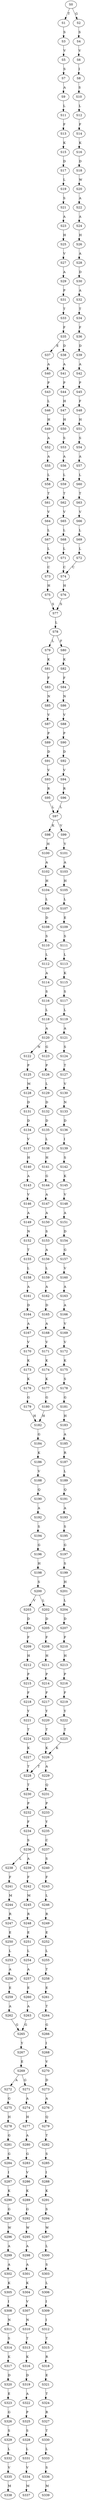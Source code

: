 strict digraph  {
	S0 -> S1 [ label = T ];
	S0 -> S2 [ label = G ];
	S1 -> S3 [ label = S ];
	S2 -> S4 [ label = S ];
	S3 -> S5 [ label = V ];
	S4 -> S6 [ label = V ];
	S5 -> S7 [ label = S ];
	S6 -> S8 [ label = I ];
	S7 -> S9 [ label = A ];
	S8 -> S10 [ label = S ];
	S9 -> S11 [ label = L ];
	S10 -> S12 [ label = L ];
	S11 -> S13 [ label = F ];
	S12 -> S14 [ label = F ];
	S13 -> S15 [ label = K ];
	S14 -> S16 [ label = K ];
	S15 -> S17 [ label = D ];
	S16 -> S18 [ label = D ];
	S17 -> S19 [ label = L ];
	S18 -> S20 [ label = W ];
	S19 -> S21 [ label = S ];
	S20 -> S22 [ label = A ];
	S21 -> S23 [ label = A ];
	S22 -> S24 [ label = A ];
	S23 -> S25 [ label = H ];
	S24 -> S26 [ label = H ];
	S25 -> S27 [ label = V ];
	S26 -> S28 [ label = A ];
	S27 -> S29 [ label = A ];
	S28 -> S30 [ label = D ];
	S29 -> S31 [ label = P ];
	S30 -> S32 [ label = A ];
	S31 -> S33 [ label = T ];
	S32 -> S34 [ label = T ];
	S33 -> S35 [ label = F ];
	S34 -> S36 [ label = F ];
	S35 -> S37 [ label = E ];
	S35 -> S38 [ label = D ];
	S36 -> S39 [ label = D ];
	S37 -> S40 [ label = A ];
	S38 -> S41 [ label = A ];
	S39 -> S42 [ label = A ];
	S40 -> S43 [ label = P ];
	S41 -> S44 [ label = P ];
	S42 -> S45 [ label = P ];
	S43 -> S46 [ label = L ];
	S44 -> S47 [ label = H ];
	S45 -> S48 [ label = F ];
	S46 -> S49 [ label = H ];
	S47 -> S50 [ label = H ];
	S48 -> S51 [ label = H ];
	S49 -> S52 [ label = A ];
	S50 -> S53 [ label = S ];
	S51 -> S54 [ label = S ];
	S52 -> S55 [ label = A ];
	S53 -> S56 [ label = A ];
	S54 -> S57 [ label = A ];
	S55 -> S58 [ label = L ];
	S56 -> S59 [ label = L ];
	S57 -> S60 [ label = L ];
	S58 -> S61 [ label = T ];
	S59 -> S62 [ label = T ];
	S60 -> S63 [ label = T ];
	S61 -> S64 [ label = V ];
	S62 -> S65 [ label = V ];
	S63 -> S66 [ label = V ];
	S64 -> S67 [ label = L ];
	S65 -> S68 [ label = L ];
	S66 -> S69 [ label = L ];
	S67 -> S70 [ label = L ];
	S68 -> S71 [ label = L ];
	S69 -> S72 [ label = L ];
	S70 -> S73 [ label = C ];
	S71 -> S74 [ label = C ];
	S72 -> S74 [ label = C ];
	S73 -> S75 [ label = H ];
	S74 -> S76 [ label = H ];
	S75 -> S77 [ label = S ];
	S76 -> S77 [ label = S ];
	S77 -> S78 [ label = L ];
	S78 -> S79 [ label = L ];
	S78 -> S80 [ label = F ];
	S79 -> S81 [ label = K ];
	S80 -> S82 [ label = K ];
	S81 -> S83 [ label = F ];
	S82 -> S84 [ label = F ];
	S83 -> S85 [ label = N ];
	S84 -> S86 [ label = N ];
	S85 -> S87 [ label = V ];
	S86 -> S88 [ label = V ];
	S87 -> S89 [ label = P ];
	S88 -> S90 [ label = P ];
	S89 -> S91 [ label = D ];
	S90 -> S92 [ label = D ];
	S91 -> S93 [ label = V ];
	S92 -> S94 [ label = V ];
	S93 -> S95 [ label = R ];
	S94 -> S96 [ label = R ];
	S95 -> S97 [ label = L ];
	S96 -> S97 [ label = L ];
	S97 -> S98 [ label = K ];
	S97 -> S99 [ label = V ];
	S98 -> S100 [ label = H ];
	S99 -> S101 [ label = Y ];
	S100 -> S102 [ label = A ];
	S101 -> S103 [ label = A ];
	S102 -> S104 [ label = H ];
	S103 -> S105 [ label = H ];
	S104 -> S106 [ label = L ];
	S105 -> S107 [ label = L ];
	S106 -> S108 [ label = D ];
	S107 -> S109 [ label = E ];
	S108 -> S110 [ label = S ];
	S109 -> S111 [ label = S ];
	S110 -> S112 [ label = L ];
	S111 -> S113 [ label = L ];
	S112 -> S114 [ label = A ];
	S113 -> S115 [ label = K ];
	S114 -> S116 [ label = S ];
	S115 -> S117 [ label = S ];
	S116 -> S118 [ label = L ];
	S117 -> S119 [ label = L ];
	S118 -> S120 [ label = A ];
	S119 -> S121 [ label = A ];
	S120 -> S122 [ label = N ];
	S120 -> S123 [ label = G ];
	S121 -> S124 [ label = S ];
	S122 -> S125 [ label = P ];
	S123 -> S126 [ label = P ];
	S124 -> S127 [ label = T ];
	S125 -> S128 [ label = M ];
	S126 -> S129 [ label = L ];
	S127 -> S130 [ label = V ];
	S128 -> S131 [ label = D ];
	S129 -> S132 [ label = D ];
	S130 -> S133 [ label = N ];
	S131 -> S134 [ label = D ];
	S132 -> S135 [ label = D ];
	S133 -> S136 [ label = D ];
	S134 -> S137 [ label = V ];
	S135 -> S138 [ label = L ];
	S136 -> S139 [ label = I ];
	S137 -> S140 [ label = H ];
	S138 -> S141 [ label = H ];
	S139 -> S142 [ label = S ];
	S140 -> S143 [ label = A ];
	S141 -> S144 [ label = G ];
	S142 -> S145 [ label = K ];
	S143 -> S146 [ label = V ];
	S144 -> S147 [ label = A ];
	S145 -> S148 [ label = V ];
	S146 -> S149 [ label = A ];
	S147 -> S150 [ label = A ];
	S148 -> S151 [ label = A ];
	S149 -> S152 [ label = N ];
	S150 -> S153 [ label = S ];
	S151 -> S154 [ label = D ];
	S152 -> S155 [ label = T ];
	S153 -> S156 [ label = A ];
	S154 -> S157 [ label = G ];
	S155 -> S158 [ label = L ];
	S156 -> S159 [ label = L ];
	S157 -> S160 [ label = V ];
	S158 -> S161 [ label = A ];
	S159 -> S162 [ label = A ];
	S160 -> S163 [ label = A ];
	S161 -> S164 [ label = D ];
	S162 -> S165 [ label = D ];
	S163 -> S166 [ label = A ];
	S164 -> S167 [ label = A ];
	S165 -> S168 [ label = A ];
	S166 -> S169 [ label = V ];
	S167 -> S170 [ label = V ];
	S168 -> S171 [ label = V ];
	S169 -> S172 [ label = V ];
	S170 -> S173 [ label = K ];
	S171 -> S174 [ label = K ];
	S172 -> S175 [ label = K ];
	S173 -> S176 [ label = K ];
	S174 -> S177 [ label = K ];
	S175 -> S178 [ label = S ];
	S176 -> S179 [ label = G ];
	S177 -> S180 [ label = G ];
	S178 -> S181 [ label = G ];
	S179 -> S182 [ label = H ];
	S180 -> S182 [ label = H ];
	S181 -> S183 [ label = H ];
	S182 -> S184 [ label = G ];
	S183 -> S185 [ label = A ];
	S184 -> S186 [ label = K ];
	S185 -> S187 [ label = R ];
	S186 -> S188 [ label = V ];
	S187 -> S189 [ label = L ];
	S188 -> S190 [ label = Q ];
	S189 -> S191 [ label = Q ];
	S190 -> S192 [ label = A ];
	S191 -> S193 [ label = A ];
	S192 -> S194 [ label = S ];
	S193 -> S195 [ label = S ];
	S194 -> S196 [ label = G ];
	S195 -> S197 [ label = G ];
	S196 -> S198 [ label = H ];
	S197 -> S199 [ label = S ];
	S198 -> S200 [ label = S ];
	S199 -> S201 [ label = H ];
	S200 -> S202 [ label = L ];
	S200 -> S203 [ label = V ];
	S201 -> S204 [ label = L ];
	S202 -> S205 [ label = D ];
	S203 -> S206 [ label = D ];
	S204 -> S207 [ label = D ];
	S205 -> S208 [ label = F ];
	S206 -> S209 [ label = F ];
	S207 -> S210 [ label = F ];
	S208 -> S211 [ label = H ];
	S209 -> S212 [ label = H ];
	S210 -> S213 [ label = H ];
	S211 -> S214 [ label = P ];
	S212 -> S215 [ label = P ];
	S213 -> S216 [ label = P ];
	S214 -> S217 [ label = F ];
	S215 -> S218 [ label = F ];
	S216 -> S219 [ label = F ];
	S217 -> S220 [ label = Y ];
	S218 -> S221 [ label = Y ];
	S219 -> S222 [ label = Y ];
	S220 -> S223 [ label = T ];
	S221 -> S224 [ label = T ];
	S222 -> S225 [ label = T ];
	S223 -> S226 [ label = K ];
	S224 -> S227 [ label = K ];
	S225 -> S226 [ label = K ];
	S226 -> S228 [ label = T ];
	S226 -> S229 [ label = A ];
	S227 -> S228 [ label = T ];
	S228 -> S230 [ label = T ];
	S229 -> S231 [ label = Q ];
	S230 -> S232 [ label = P ];
	S231 -> S233 [ label = P ];
	S232 -> S234 [ label = F ];
	S233 -> S235 [ label = Y ];
	S234 -> S236 [ label = S ];
	S235 -> S237 [ label = C ];
	S236 -> S238 [ label = L ];
	S236 -> S239 [ label = A ];
	S237 -> S240 [ label = S ];
	S238 -> S241 [ label = F ];
	S239 -> S242 [ label = F ];
	S240 -> S243 [ label = F ];
	S241 -> S244 [ label = M ];
	S242 -> S245 [ label = M ];
	S243 -> S246 [ label = L ];
	S244 -> S247 [ label = R ];
	S245 -> S248 [ label = R ];
	S246 -> S249 [ label = R ];
	S247 -> S250 [ label = E ];
	S248 -> S251 [ label = E ];
	S249 -> S252 [ label = E ];
	S250 -> S253 [ label = L ];
	S251 -> S254 [ label = L ];
	S252 -> S255 [ label = L ];
	S253 -> S256 [ label = A ];
	S254 -> S257 [ label = A ];
	S255 -> S258 [ label = T ];
	S256 -> S259 [ label = E ];
	S257 -> S260 [ label = E ];
	S258 -> S261 [ label = E ];
	S259 -> S262 [ label = A ];
	S260 -> S263 [ label = A ];
	S261 -> S264 [ label = T ];
	S262 -> S265 [ label = G ];
	S263 -> S265 [ label = G ];
	S264 -> S266 [ label = G ];
	S265 -> S267 [ label = Y ];
	S266 -> S268 [ label = I ];
	S267 -> S269 [ label = E ];
	S268 -> S270 [ label = V ];
	S269 -> S271 [ label = G ];
	S269 -> S272 [ label = A ];
	S270 -> S273 [ label = D ];
	S271 -> S274 [ label = A ];
	S272 -> S275 [ label = G ];
	S273 -> S276 [ label = A ];
	S274 -> S277 [ label = H ];
	S275 -> S278 [ label = H ];
	S276 -> S279 [ label = Q ];
	S277 -> S280 [ label = A ];
	S278 -> S281 [ label = G ];
	S279 -> S282 [ label = T ];
	S280 -> S283 [ label = G ];
	S281 -> S284 [ label = G ];
	S282 -> S285 [ label = S ];
	S283 -> S286 [ label = V ];
	S284 -> S287 [ label = I ];
	S285 -> S288 [ label = I ];
	S286 -> S289 [ label = K ];
	S287 -> S290 [ label = K ];
	S288 -> S291 [ label = K ];
	S289 -> S292 [ label = G ];
	S290 -> S293 [ label = G ];
	S291 -> S294 [ label = S ];
	S292 -> S295 [ label = W ];
	S293 -> S296 [ label = W ];
	S294 -> S297 [ label = W ];
	S295 -> S298 [ label = A ];
	S296 -> S299 [ label = A ];
	S297 -> S300 [ label = L ];
	S298 -> S301 [ label = A ];
	S299 -> S302 [ label = A ];
	S300 -> S303 [ label = S ];
	S301 -> S304 [ label = K ];
	S302 -> S305 [ label = K ];
	S303 -> S306 [ label = L ];
	S304 -> S307 [ label = V ];
	S305 -> S308 [ label = I ];
	S306 -> S309 [ label = I ];
	S307 -> S310 [ label = N ];
	S308 -> S311 [ label = N ];
	S309 -> S312 [ label = I ];
	S310 -> S313 [ label = T ];
	S311 -> S314 [ label = S ];
	S312 -> S315 [ label = T ];
	S313 -> S316 [ label = K ];
	S314 -> S317 [ label = K ];
	S315 -> S318 [ label = R ];
	S316 -> S319 [ label = D ];
	S317 -> S320 [ label = D ];
	S318 -> S321 [ label = E ];
	S319 -> S322 [ label = A ];
	S320 -> S323 [ label = E ];
	S321 -> S324 [ label = T ];
	S322 -> S325 [ label = P ];
	S323 -> S326 [ label = G ];
	S324 -> S327 [ label = R ];
	S325 -> S328 [ label = S ];
	S326 -> S329 [ label = S ];
	S327 -> S330 [ label = T ];
	S328 -> S331 [ label = L ];
	S329 -> S332 [ label = L ];
	S330 -> S333 [ label = L ];
	S331 -> S334 [ label = V ];
	S332 -> S335 [ label = V ];
	S333 -> S336 [ label = S ];
	S334 -> S337 [ label = M ];
	S335 -> S338 [ label = M ];
	S336 -> S339 [ label = M ];
}
